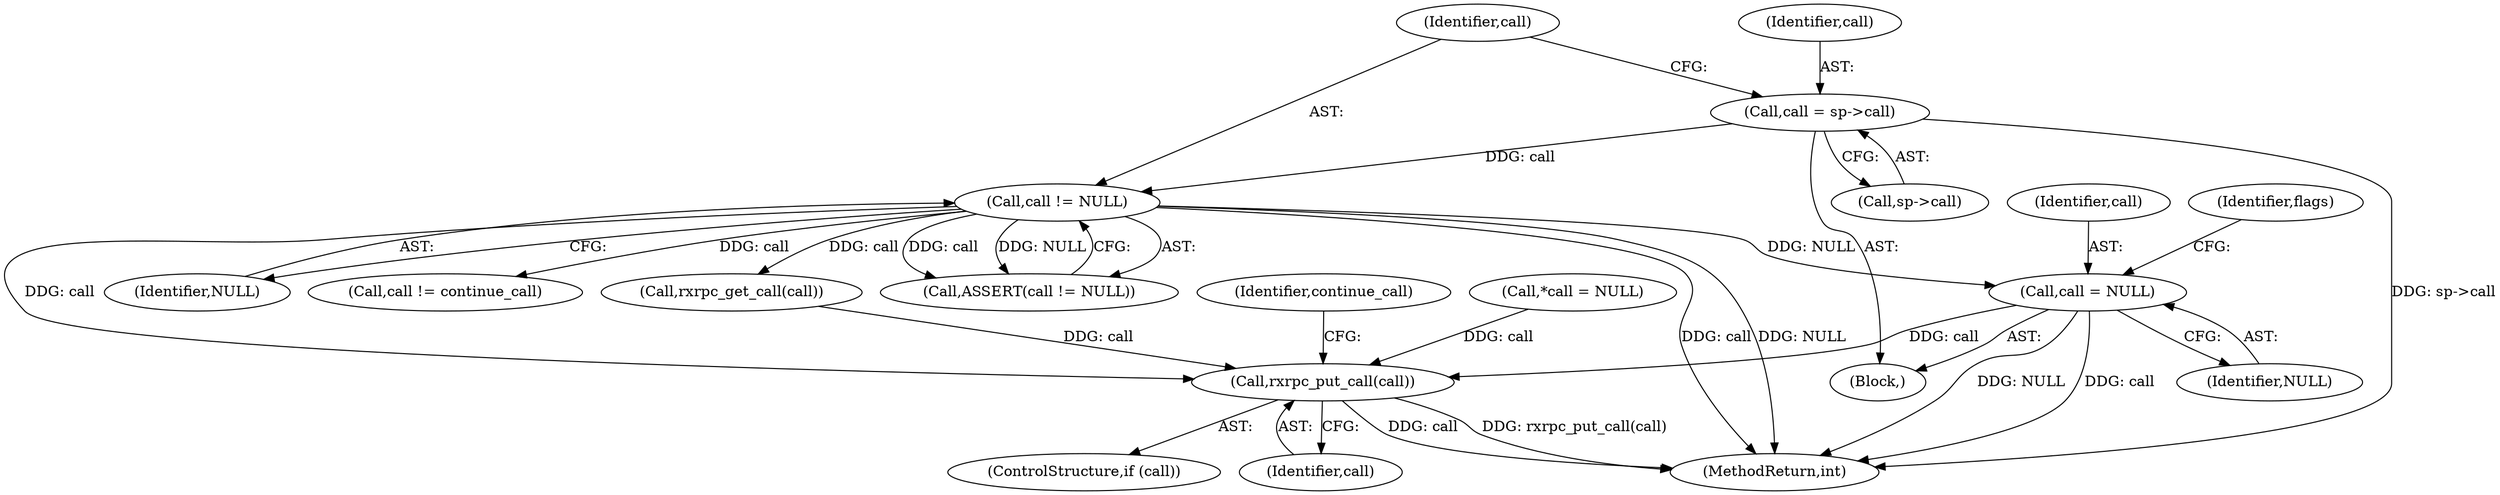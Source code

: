 digraph "0_linux_f3d3342602f8bcbf37d7c46641cb9bca7618eb1c_29@pointer" {
"1000654" [label="(Call,call = NULL)"];
"1000321" [label="(Call,call != NULL)"];
"1000315" [label="(Call,call = sp->call)"];
"1000707" [label="(Call,rxrpc_put_call(call))"];
"1000197" [label="(Block,)"];
"1000710" [label="(Identifier,continue_call)"];
"1000322" [label="(Identifier,call)"];
"1000316" [label="(Identifier,call)"];
"1000707" [label="(Call,rxrpc_put_call(call))"];
"1000317" [label="(Call,sp->call)"];
"1000654" [label="(Call,call = NULL)"];
"1000321" [label="(Call,call != NULL)"];
"1000315" [label="(Call,call = sp->call)"];
"1000705" [label="(ControlStructure,if (call))"];
"1000320" [label="(Call,ASSERT(call != NULL))"];
"1000323" [label="(Identifier,NULL)"];
"1000374" [label="(Call,call != continue_call)"];
"1000395" [label="(Call,rxrpc_get_call(call))"];
"1000125" [label="(Call,*call = NULL)"];
"1000656" [label="(Identifier,NULL)"];
"1000655" [label="(Identifier,call)"];
"1000708" [label="(Identifier,call)"];
"1000659" [label="(Identifier,flags)"];
"1001010" [label="(MethodReturn,int)"];
"1000654" -> "1000197"  [label="AST: "];
"1000654" -> "1000656"  [label="CFG: "];
"1000655" -> "1000654"  [label="AST: "];
"1000656" -> "1000654"  [label="AST: "];
"1000659" -> "1000654"  [label="CFG: "];
"1000654" -> "1001010"  [label="DDG: NULL"];
"1000654" -> "1001010"  [label="DDG: call"];
"1000321" -> "1000654"  [label="DDG: NULL"];
"1000654" -> "1000707"  [label="DDG: call"];
"1000321" -> "1000320"  [label="AST: "];
"1000321" -> "1000323"  [label="CFG: "];
"1000322" -> "1000321"  [label="AST: "];
"1000323" -> "1000321"  [label="AST: "];
"1000320" -> "1000321"  [label="CFG: "];
"1000321" -> "1001010"  [label="DDG: call"];
"1000321" -> "1001010"  [label="DDG: NULL"];
"1000321" -> "1000320"  [label="DDG: call"];
"1000321" -> "1000320"  [label="DDG: NULL"];
"1000315" -> "1000321"  [label="DDG: call"];
"1000321" -> "1000374"  [label="DDG: call"];
"1000321" -> "1000395"  [label="DDG: call"];
"1000321" -> "1000707"  [label="DDG: call"];
"1000315" -> "1000197"  [label="AST: "];
"1000315" -> "1000317"  [label="CFG: "];
"1000316" -> "1000315"  [label="AST: "];
"1000317" -> "1000315"  [label="AST: "];
"1000322" -> "1000315"  [label="CFG: "];
"1000315" -> "1001010"  [label="DDG: sp->call"];
"1000707" -> "1000705"  [label="AST: "];
"1000707" -> "1000708"  [label="CFG: "];
"1000708" -> "1000707"  [label="AST: "];
"1000710" -> "1000707"  [label="CFG: "];
"1000707" -> "1001010"  [label="DDG: call"];
"1000707" -> "1001010"  [label="DDG: rxrpc_put_call(call)"];
"1000395" -> "1000707"  [label="DDG: call"];
"1000125" -> "1000707"  [label="DDG: call"];
}
